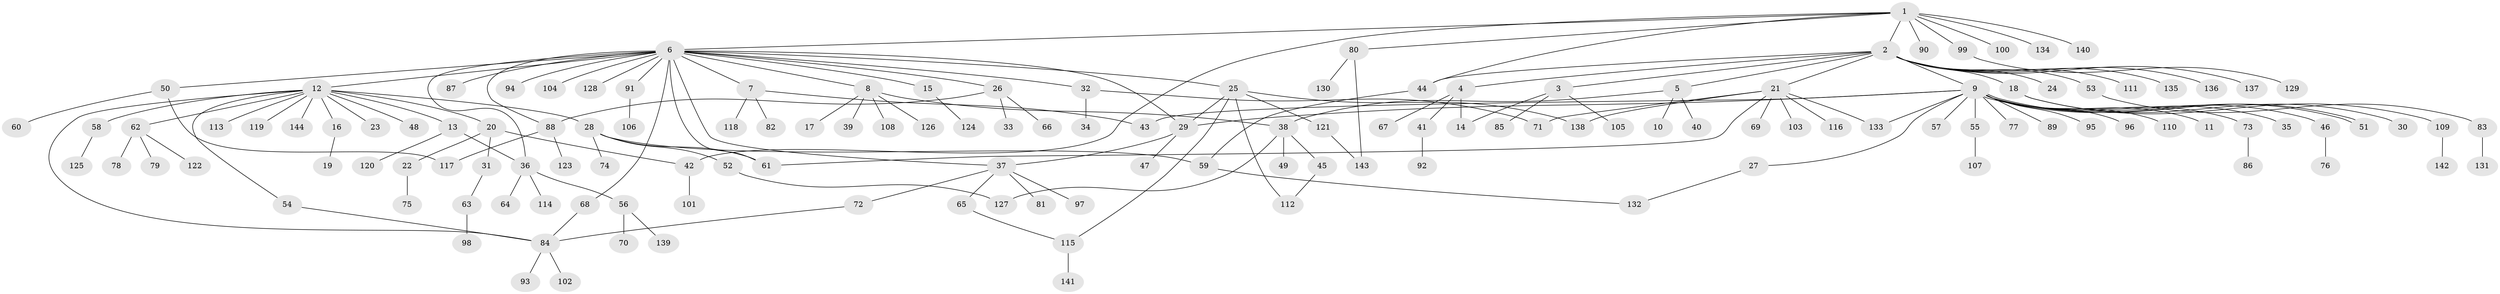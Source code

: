 // coarse degree distribution, {9: 0.018518518518518517, 13: 0.018518518518518517, 3: 0.08333333333333333, 4: 0.027777777777777776, 20: 0.009259259259259259, 5: 0.027777777777777776, 18: 0.009259259259259259, 1: 0.5925925925925926, 2: 0.16666666666666666, 6: 0.046296296296296294}
// Generated by graph-tools (version 1.1) at 2025/23/03/03/25 07:23:50]
// undirected, 144 vertices, 169 edges
graph export_dot {
graph [start="1"]
  node [color=gray90,style=filled];
  1;
  2;
  3;
  4;
  5;
  6;
  7;
  8;
  9;
  10;
  11;
  12;
  13;
  14;
  15;
  16;
  17;
  18;
  19;
  20;
  21;
  22;
  23;
  24;
  25;
  26;
  27;
  28;
  29;
  30;
  31;
  32;
  33;
  34;
  35;
  36;
  37;
  38;
  39;
  40;
  41;
  42;
  43;
  44;
  45;
  46;
  47;
  48;
  49;
  50;
  51;
  52;
  53;
  54;
  55;
  56;
  57;
  58;
  59;
  60;
  61;
  62;
  63;
  64;
  65;
  66;
  67;
  68;
  69;
  70;
  71;
  72;
  73;
  74;
  75;
  76;
  77;
  78;
  79;
  80;
  81;
  82;
  83;
  84;
  85;
  86;
  87;
  88;
  89;
  90;
  91;
  92;
  93;
  94;
  95;
  96;
  97;
  98;
  99;
  100;
  101;
  102;
  103;
  104;
  105;
  106;
  107;
  108;
  109;
  110;
  111;
  112;
  113;
  114;
  115;
  116;
  117;
  118;
  119;
  120;
  121;
  122;
  123;
  124;
  125;
  126;
  127;
  128;
  129;
  130;
  131;
  132;
  133;
  134;
  135;
  136;
  137;
  138;
  139;
  140;
  141;
  142;
  143;
  144;
  1 -- 2;
  1 -- 6;
  1 -- 42;
  1 -- 44;
  1 -- 80;
  1 -- 90;
  1 -- 99;
  1 -- 100;
  1 -- 134;
  1 -- 140;
  2 -- 3;
  2 -- 4;
  2 -- 5;
  2 -- 9;
  2 -- 18;
  2 -- 21;
  2 -- 24;
  2 -- 44;
  2 -- 53;
  2 -- 111;
  2 -- 135;
  2 -- 136;
  2 -- 137;
  3 -- 14;
  3 -- 85;
  3 -- 105;
  4 -- 14;
  4 -- 41;
  4 -- 67;
  5 -- 10;
  5 -- 38;
  5 -- 40;
  6 -- 7;
  6 -- 8;
  6 -- 12;
  6 -- 15;
  6 -- 25;
  6 -- 26;
  6 -- 29;
  6 -- 32;
  6 -- 36;
  6 -- 37;
  6 -- 50;
  6 -- 61;
  6 -- 68;
  6 -- 87;
  6 -- 88;
  6 -- 91;
  6 -- 94;
  6 -- 104;
  6 -- 128;
  7 -- 43;
  7 -- 82;
  7 -- 118;
  8 -- 17;
  8 -- 38;
  8 -- 39;
  8 -- 108;
  8 -- 126;
  9 -- 11;
  9 -- 27;
  9 -- 29;
  9 -- 35;
  9 -- 43;
  9 -- 46;
  9 -- 51;
  9 -- 51;
  9 -- 55;
  9 -- 57;
  9 -- 73;
  9 -- 77;
  9 -- 89;
  9 -- 95;
  9 -- 96;
  9 -- 110;
  9 -- 133;
  12 -- 13;
  12 -- 16;
  12 -- 20;
  12 -- 23;
  12 -- 28;
  12 -- 48;
  12 -- 54;
  12 -- 58;
  12 -- 62;
  12 -- 84;
  12 -- 113;
  12 -- 119;
  12 -- 144;
  13 -- 36;
  13 -- 120;
  15 -- 124;
  16 -- 19;
  18 -- 30;
  18 -- 109;
  20 -- 22;
  20 -- 31;
  20 -- 42;
  21 -- 61;
  21 -- 69;
  21 -- 71;
  21 -- 103;
  21 -- 116;
  21 -- 133;
  21 -- 138;
  22 -- 75;
  25 -- 29;
  25 -- 112;
  25 -- 115;
  25 -- 121;
  25 -- 138;
  26 -- 33;
  26 -- 66;
  26 -- 88;
  27 -- 132;
  28 -- 52;
  28 -- 59;
  28 -- 61;
  28 -- 74;
  29 -- 37;
  29 -- 47;
  31 -- 63;
  32 -- 34;
  32 -- 71;
  36 -- 56;
  36 -- 64;
  36 -- 114;
  37 -- 65;
  37 -- 72;
  37 -- 81;
  37 -- 97;
  38 -- 45;
  38 -- 49;
  38 -- 127;
  41 -- 92;
  42 -- 101;
  44 -- 59;
  45 -- 112;
  46 -- 76;
  50 -- 60;
  50 -- 117;
  52 -- 127;
  53 -- 83;
  54 -- 84;
  55 -- 107;
  56 -- 70;
  56 -- 139;
  58 -- 125;
  59 -- 132;
  62 -- 78;
  62 -- 79;
  62 -- 122;
  63 -- 98;
  65 -- 115;
  68 -- 84;
  72 -- 84;
  73 -- 86;
  80 -- 130;
  80 -- 143;
  83 -- 131;
  84 -- 93;
  84 -- 102;
  88 -- 117;
  88 -- 123;
  91 -- 106;
  99 -- 129;
  109 -- 142;
  115 -- 141;
  121 -- 143;
}
